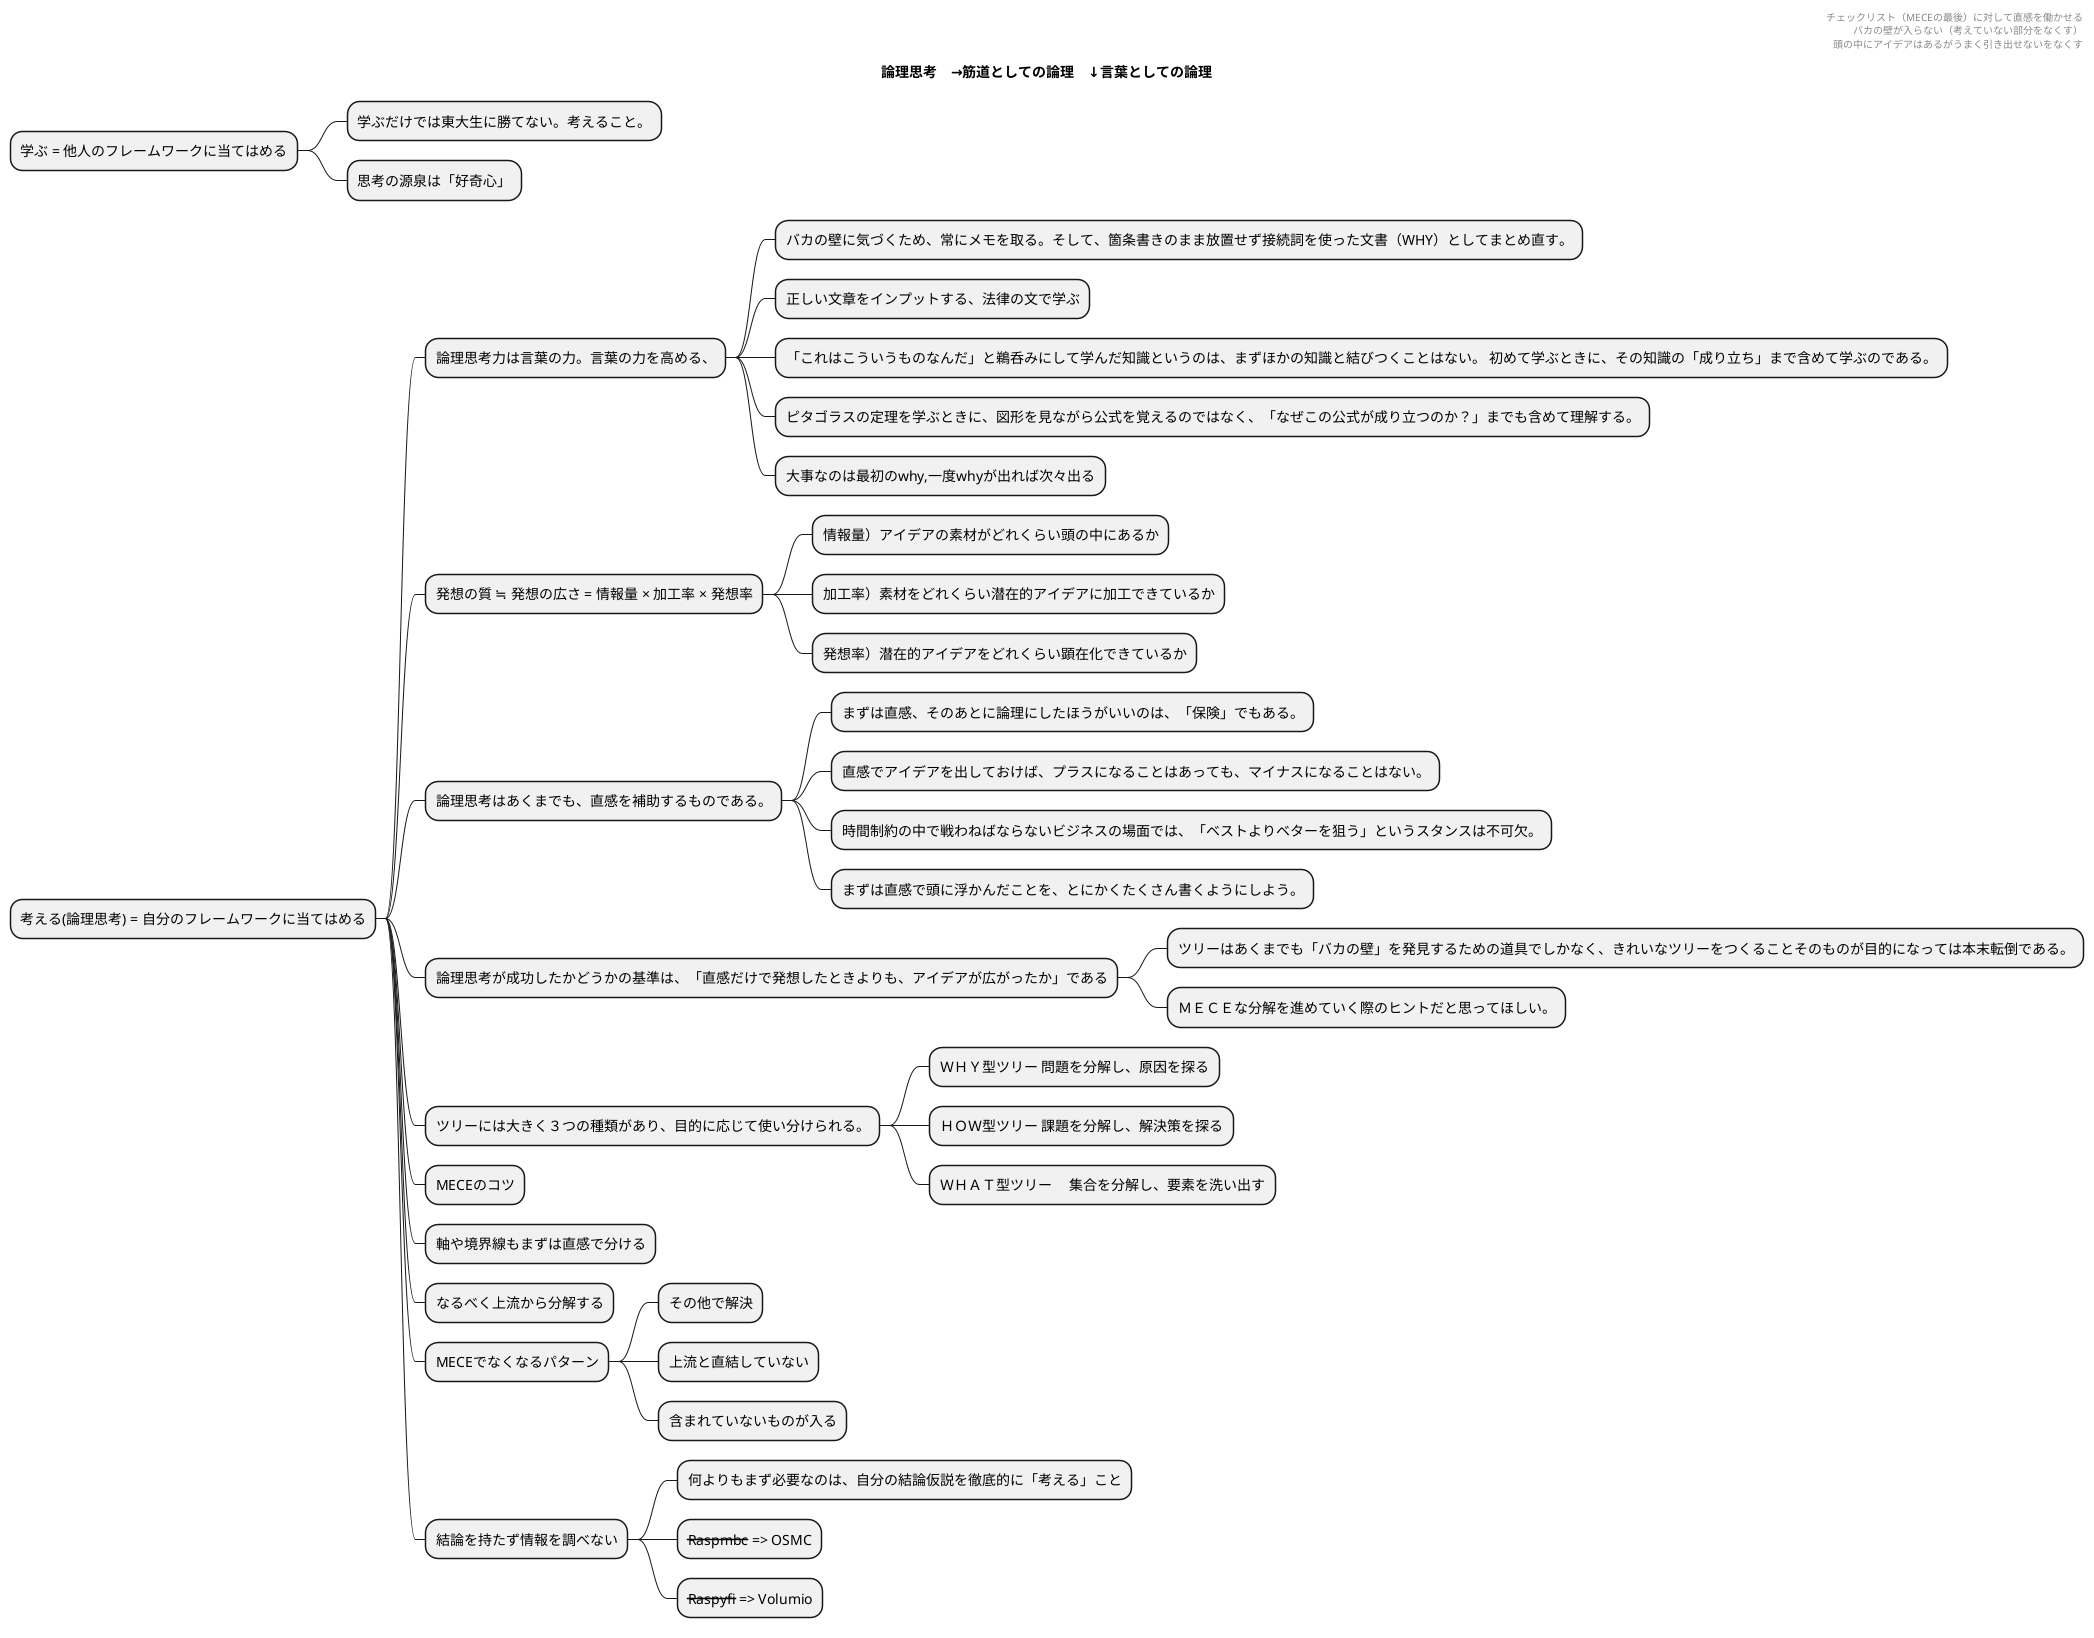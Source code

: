 @startmindmap
title 論理思考　→筋道としての論理　↓言葉としての論理

header
　チェックリスト（MECEの最後）に対して直感を働かせる
  バカの壁が入らない（考えていない部分をなくす）
  頭の中にアイデアはあるがうまく引き出せないをなくす
endheader

* 学ぶ = 他人のフレームワークに当てはめる
  ** 学ぶだけでは東大生に勝てない。考えること。
  ** 思考の源泉は「好奇心」

* 考える(論理思考) = 自分のフレームワークに当てはめる
  ** 論理思考力は言葉の力。言葉の力を高める、
    *** バカの壁に気づくため、常にメモを取る。そして、箇条書きのまま放置せず接続詞を使った文書（WHY）としてまとめ直す。
    *** 正しい文章をインプットする、法律の文で学ぶ
    *** 「これはこういうものなんだ」と鵜呑みにして学んだ知識というのは、まずほかの知識と結びつくことはない。 初めて学ぶときに、その知識の「成り立ち」まで含めて学ぶのである。
    *** ピタゴラスの定理を学ぶときに、図形を見ながら公式を覚えるのではなく、「なぜこの公式が成り立つのか？」までも含めて理解する。
    *** 大事なのは最初のwhy,一度whyが出れば次々出る

  ** 発想の質 ≒ 発想の広さ = 情報量 × 加工率 × 発想率
    *** 情報量）アイデアの素材がどれくらい頭の中にあるか
    *** 加工率）素材をどれくらい潜在的アイデアに加工できているか
    *** 発想率）潜在的アイデアをどれくらい顕在化できているか

  ** 論理思考はあくまでも、直感を補助するものである。
    *** まずは直感、そのあとに論理にしたほうがいいのは、「保険」でもある。
    *** 直感でアイデアを出しておけば、プラスになることはあっても、マイナスになることはない。
    *** 時間制約の中で戦わねばならないビジネスの場面では、「ベストよりベターを狙う」というスタンスは不可欠。
    *** まずは直感で頭に浮かんだことを、とにかくたくさん書くようにしよう。

  ** 論理思考が成功したかどうかの基準は、「直感だけで発想したときよりも、アイデアが広がったか」である
    *** ツリーはあくまでも「バカの壁」を発見するための道具でしかなく、きれいなツリーをつくることそのものが目的になっては本末転倒である。
    *** ＭＥＣＥな分解を進めていく際のヒントだと思ってほしい。

  ** ツリーには大きく３つの種類があり、目的に応じて使い分けられる。
    *** ＷＨＹ型ツリー 問題を分解し、原因を探る
    *** ＨＯＷ型ツリー 課題を分解し、解決策を探る
    *** ＷＨＡＴ型ツリー 　集合を分解し、要素を洗い出す

  ** MECEのコツ
    ** 軸や境界線もまずは直感で分ける
    ** なるべく上流から分解する

  ** MECEでなくなるパターン
    *** その他で解決
    *** 上流と直結していない
    *** 含まれていないものが入る

  ** 結論を持たず情報を調べない
    *** 何よりもまず必要なのは、自分の結論仮説を徹底的に「考える」こと

    *** <s>Raspmbc</s> => OSMC
    *** <s>Raspyfi</s> => Volumio
@endmindmap